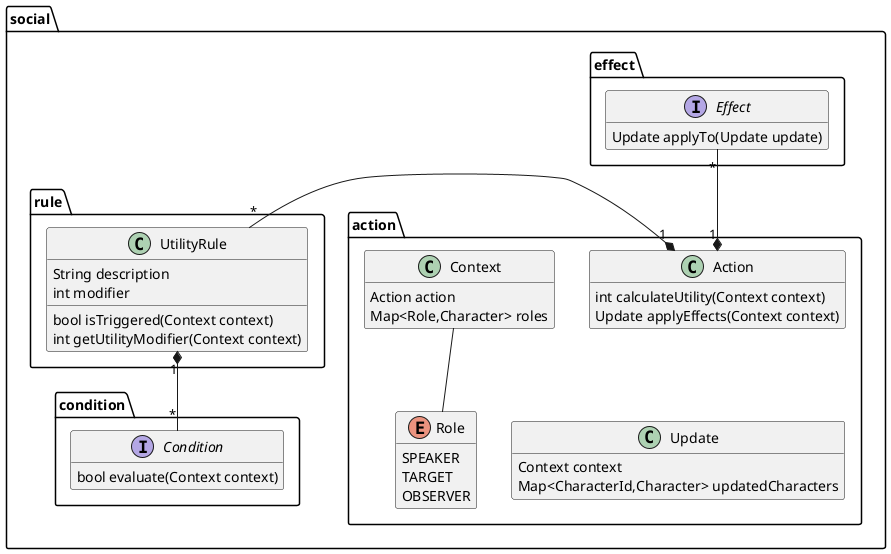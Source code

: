 @startuml

hide empty members

package social {

package effect {

interface Effect {
  Update applyTo(Update update)
}

}

package action {

class Action {
  int calculateUtility(Context context)
  Update applyEffects(Context context)
}

enum Role {
  SPEAKER
  TARGET
  OBSERVER
}

class Context {
  Action action
  Map<Role,Character> roles
}

class Update {
  Context context
  Map<CharacterId,Character> updatedCharacters
}

}

package rule {

class UtilityRule {
  String description
  int modifier
  bool isTriggered(Context context)
  int getUtilityModifier(Context context)
}

}

package condition {

interface Condition {
  bool evaluate(Context context)
}

}

}

Action "1" *-left- "*" UtilityRule
Action "1" *-up- "*" Effect
Action -[hidden]- Update
UtilityRule "1" *-- "*" Condition

Context -- Role


@enduml